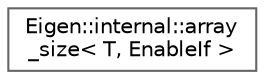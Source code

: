 digraph "Graphical Class Hierarchy"
{
 // LATEX_PDF_SIZE
  bgcolor="transparent";
  edge [fontname=Helvetica,fontsize=10,labelfontname=Helvetica,labelfontsize=10];
  node [fontname=Helvetica,fontsize=10,shape=box,height=0.2,width=0.4];
  rankdir="LR";
  Node0 [id="Node000000",label="Eigen::internal::array\l_size\< T, EnableIf \>",height=0.2,width=0.4,color="grey40", fillcolor="white", style="filled",URL="$structEigen_1_1internal_1_1array__size.html",tooltip=" "];
}
